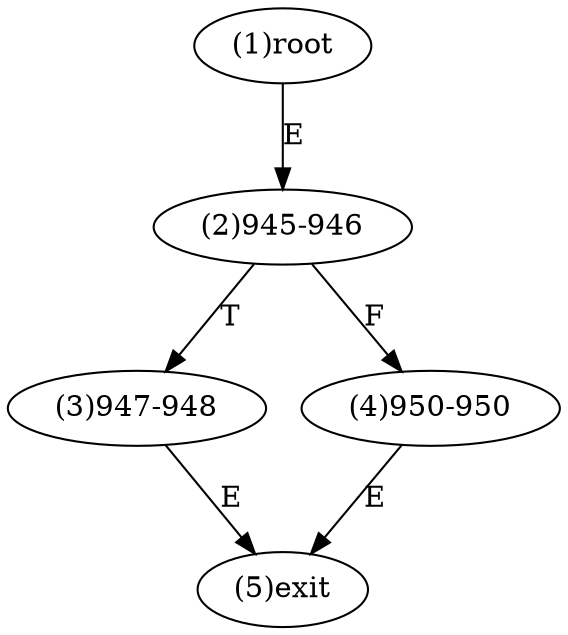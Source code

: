 digraph "" { 
1[ label="(1)root"];
2[ label="(2)945-946"];
3[ label="(3)947-948"];
4[ label="(4)950-950"];
5[ label="(5)exit"];
1->2[ label="E"];
2->4[ label="F"];
2->3[ label="T"];
3->5[ label="E"];
4->5[ label="E"];
}